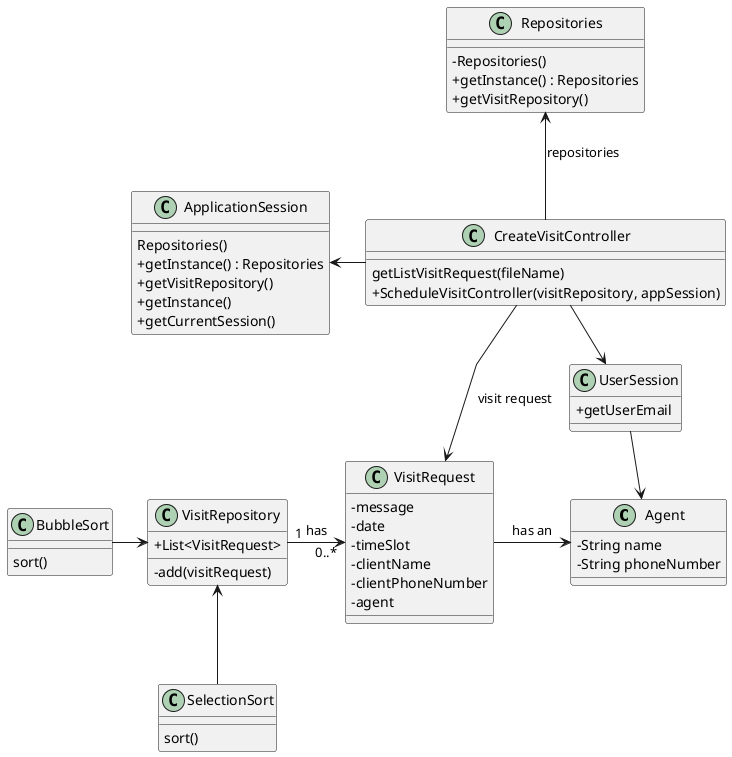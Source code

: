 @startuml
'skinparam monochrome true
skinparam packageStyle rectangle
skinparam shadowing false
skinparam linetype polyline
'skinparam linetype orto

skinparam classAttributeIconSize 0

'left to right direction

class Agent{
    -String name
    -String phoneNumber
}



class VisitRepository{
}

class VisitRequest{
    -message
    -date
    -timeSlot
    -clientName
    -clientPhoneNumber
    -agent
}



class VisitRepository{
    -add(visitRequest)
    +List<VisitRequest>
}

class ApplicationSession{
    Repositories()
    +getInstance() : Repositories
    +getVisitRepository()
}


class BubbleSort{
    sort()
}

class SelectionSort{
    sort()
}



class CreateVisitController{
    getListVisitRequest(fileName)
    +ScheduleVisitController(visitRepository, appSession)
}

class UserSession{
    +getUserEmail
}

class ApplicationSession{
    +getInstance()
    +getCurrentSession()
}

class Repositories{
-Repositories()
+getInstance() : Repositories
+getVisitRepository()
}
VisitRepository "1" ->  "0..*" VisitRequest :  has
BubbleSort-> VisitRepository
SelectionSort -u-> VisitRepository
VisitRequest -> Agent : has an
CreateVisitController -d-> VisitRequest : visit request
CreateVisitController -> UserSession
CreateVisitController -l-> ApplicationSession
CreateVisitController -u-> Repositories : repositories
UserSession -> Agent
@enduml